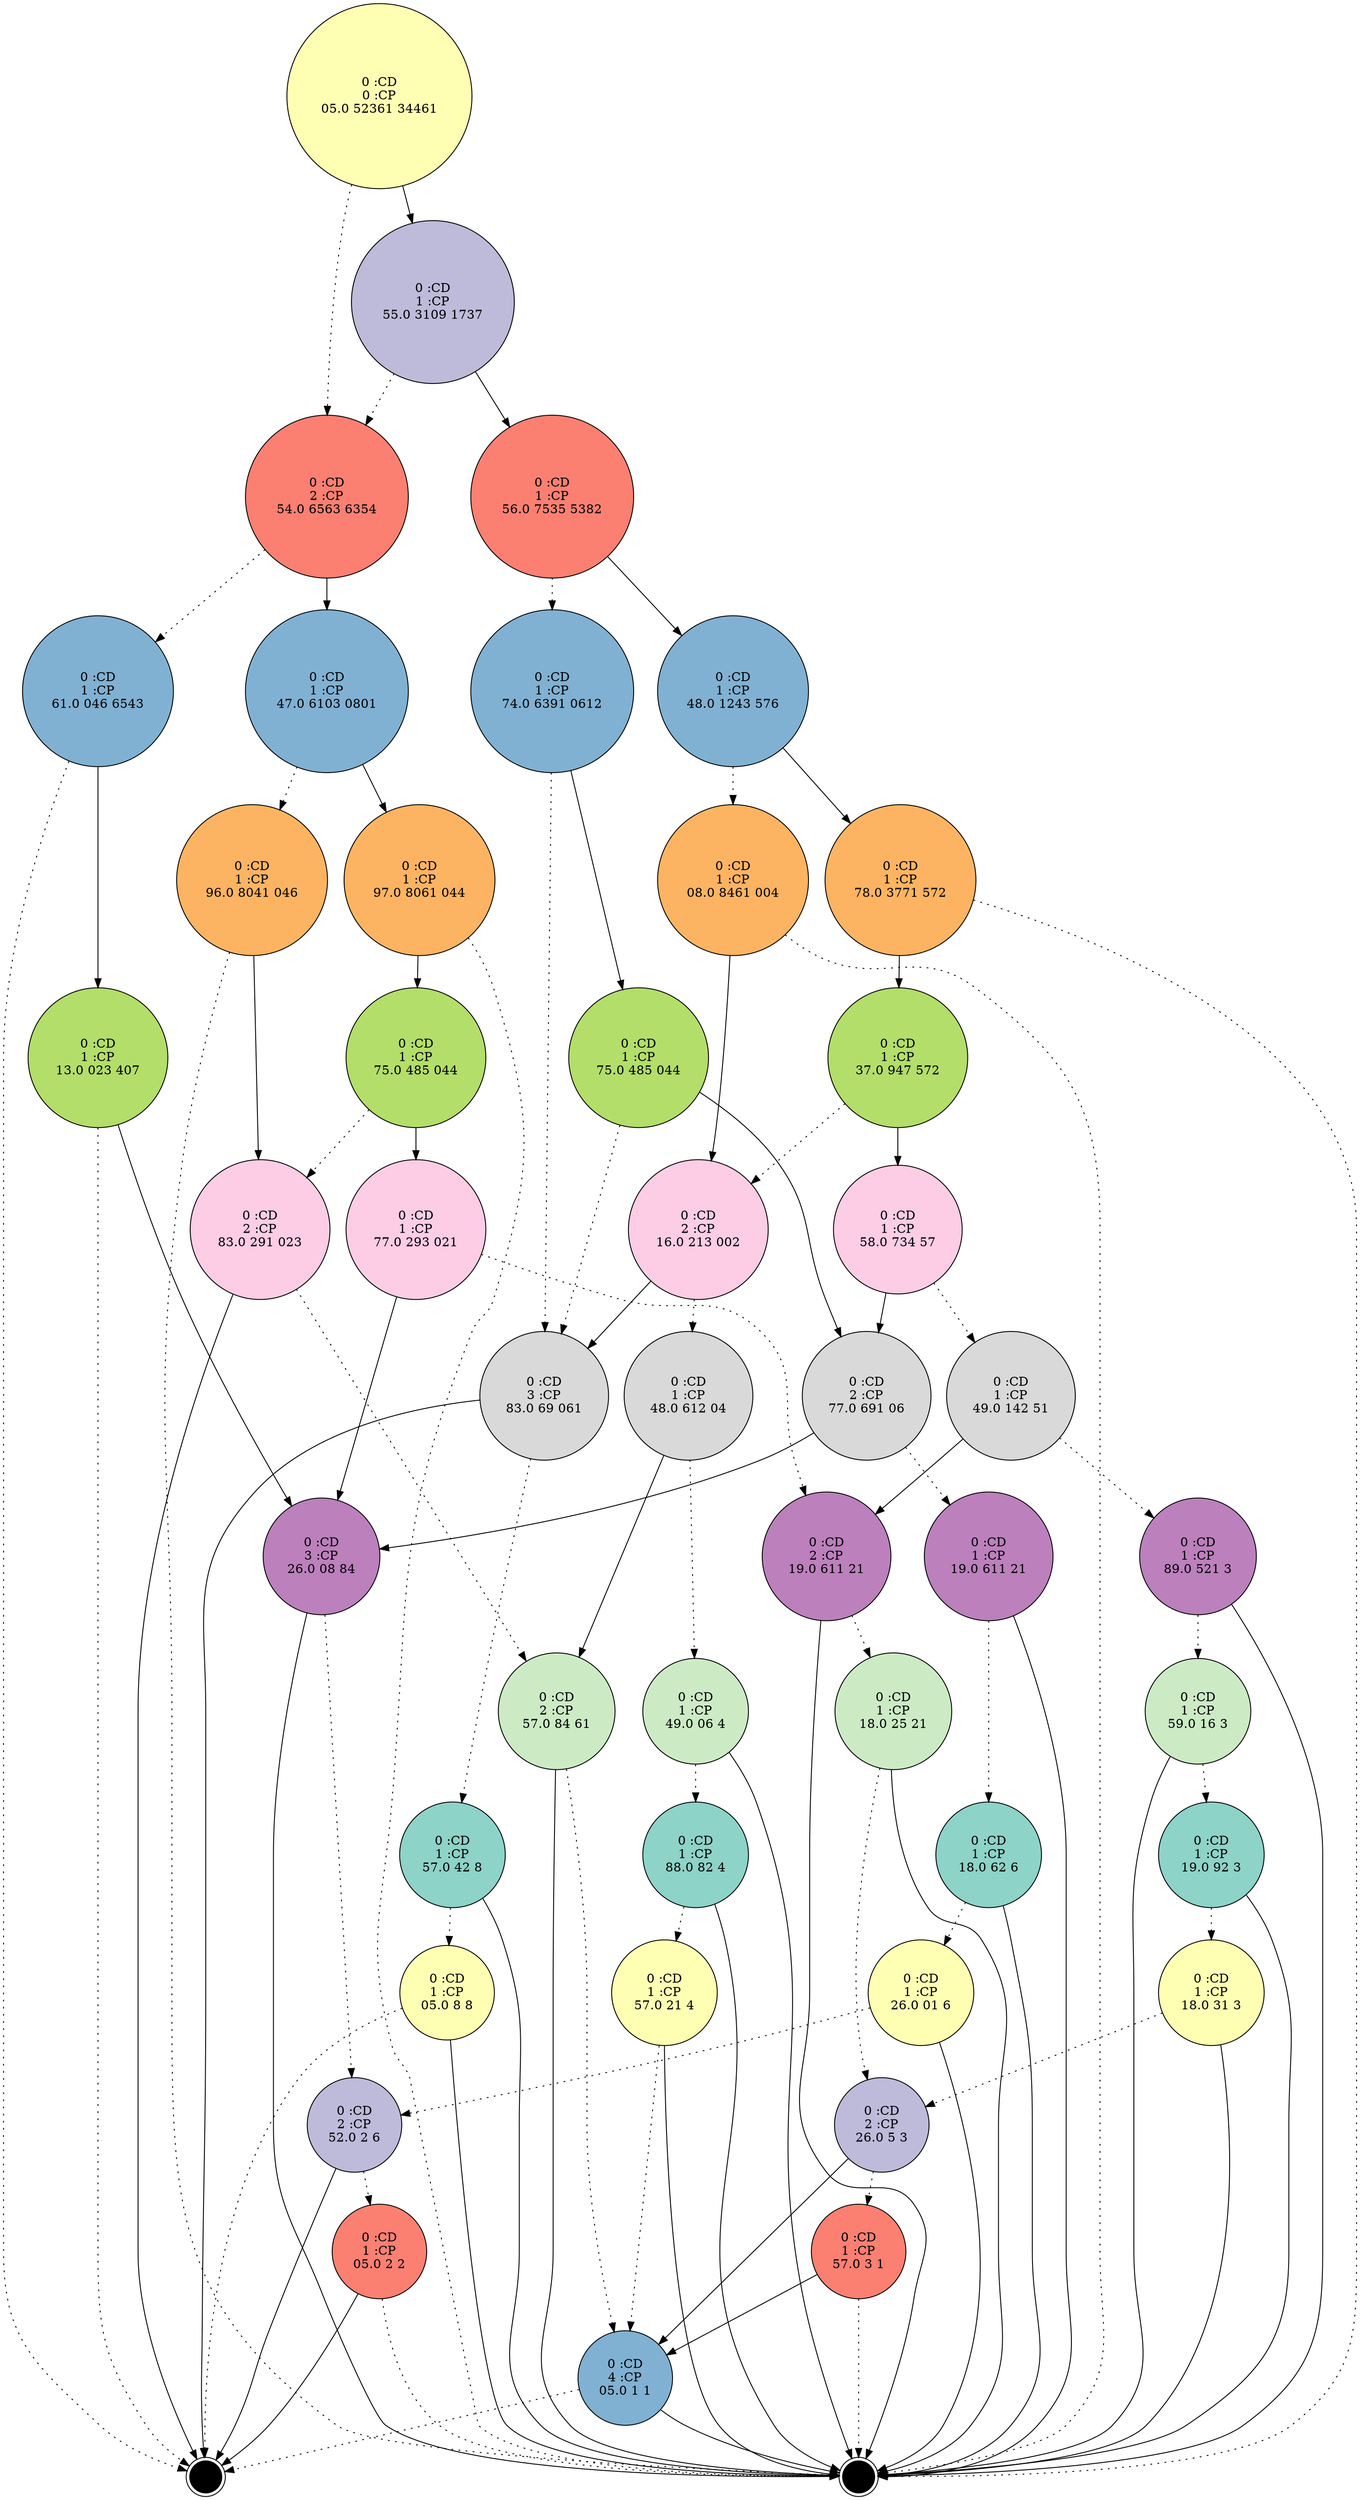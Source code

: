 digraph "" {
		node [colorscheme=set312,
		label="\N",
		shape=circle,
		style=filled
		];
{
graph [rank=same];
138	[fillcolor=2, label="0 :CD
0 :CP
05.0 52361 34461", rank=1];
}
{
graph [rank=same];
137	[fillcolor=3, label="0 :CD
1 :CP
55.0 3109 1737", rank=2];
}
{
graph [rank=same];
136	[fillcolor=4, label="0 :CD
2 :CP
54.0 6563 6354", rank=3];
127	[fillcolor=4, label="0 :CD
1 :CP
56.0 7535 5382", rank=3];
}
{
graph [rank=same];
124	[fillcolor=5, label="0 :CD
1 :CP
48.0 1243 576", rank=4];
135	[fillcolor=5, label="0 :CD
1 :CP
61.0 046 6543", rank=4];
133	[fillcolor=5, label="0 :CD
1 :CP
47.0 6103 0801", rank=4];
126	[fillcolor=5, label="0 :CD
1 :CP
74.0 6391 0612", rank=4];
}
{
graph [rank=same];
132	[fillcolor=6, label="0 :CD
1 :CP
96.0 8041 046", rank=5];
122	[fillcolor=6, label="0 :CD
1 :CP
78.0 3771 572", rank=5];
123	[fillcolor=6, label="0 :CD
1 :CP
08.0 8461 004", rank=5];
131	[fillcolor=6, label="0 :CD
1 :CP
97.0 8061 044", rank=5];
}
{
graph [rank=same];
121	[fillcolor=7, label="0 :CD
1 :CP
37.0 947 572", rank=6];
125	[fillcolor=7, label="0 :CD
1 :CP
75.0 485 044", rank=6];
130	[fillcolor=7, label="0 :CD
1 :CP
75.0 485 044", rank=6];
134	[fillcolor=7, label="0 :CD
1 :CP
13.0 023 407", rank=6];
}
{
graph [rank=same];
129	[fillcolor=8, label="0 :CD
2 :CP
83.0 291 023", rank=7];
111	[fillcolor=8, label="0 :CD
1 :CP
58.0 734 57", rank=7];
128	[fillcolor=8, label="0 :CD
1 :CP
77.0 293 021", rank=7];
120	[fillcolor=8, label="0 :CD
2 :CP
16.0 213 002", rank=7];
}
{
graph [rank=same];
100	[fillcolor=9, label="0 :CD
2 :CP
77.0 691 06", rank=8];
110	[fillcolor=9, label="0 :CD
1 :CP
49.0 142 51", rank=8];
119	[fillcolor=9, label="0 :CD
1 :CP
48.0 612 04", rank=8];
114	[fillcolor=9, label="0 :CD
3 :CP
83.0 69 061", rank=8];
}
{
graph [rank=same];
105	[fillcolor=10, label="0 :CD
2 :CP
19.0 611 21", rank=9];
109	[fillcolor=10, label="0 :CD
1 :CP
89.0 521 3", rank=9];
99	[fillcolor=10, label="0 :CD
1 :CP
19.0 611 21", rank=9];
96	[fillcolor=10, label="0 :CD
3 :CP
26.0 08 84", rank=9];
}
{
graph [rank=same];
108	[fillcolor=11, label="0 :CD
1 :CP
59.0 16 3", rank=10];
118	[fillcolor=11, label="0 :CD
1 :CP
49.0 06 4", rank=10];
115	[fillcolor=11, label="0 :CD
2 :CP
57.0 84 61", rank=10];
104	[fillcolor=11, label="0 :CD
1 :CP
18.0 25 21", rank=10];
}
{
graph [rank=same];
107	[fillcolor=1, label="0 :CD
1 :CP
19.0 92 3", rank=11];
113	[fillcolor=1, label="0 :CD
1 :CP
57.0 42 8", rank=11];
98	[fillcolor=1, label="0 :CD
1 :CP
18.0 62 6", rank=11];
117	[fillcolor=1, label="0 :CD
1 :CP
88.0 82 4", rank=11];
}
{
graph [rank=same];
116	[fillcolor=2, label="0 :CD
1 :CP
57.0 21 4", rank=12];
106	[fillcolor=2, label="0 :CD
1 :CP
18.0 31 3", rank=12];
112	[fillcolor=2, label="0 :CD
1 :CP
05.0 8 8", rank=12];
97	[fillcolor=2, label="0 :CD
1 :CP
26.0 01 6", rank=12];
}
{
graph [rank=same];
103	[fillcolor=3, label="0 :CD
2 :CP
26.0 5 3", rank=13];
95	[fillcolor=3, label="0 :CD
2 :CP
52.0 2 6", rank=13];
}
{
graph [rank=same];
94	[fillcolor=4, label="0 :CD
1 :CP
05.0 2 2", rank=14];
102	[fillcolor=4, label="0 :CD
1 :CP
57.0 3 1", rank=14];
}
{
graph [rank=same];
101	[fillcolor=5, label="0 :CD
4 :CP
05.0 1 1", rank=15];
}
0	 [fillcolor=White, label=F, rank=None, shape=doublecircle];
1	 [fillcolor=White, label=T, rank=None, shape=doublecircle];
114 -> 113 		[style=dotted];
114 -> 0
96 -> 95 		[style=dotted];
96 -> 1
126 -> 114 		[style=dotted];
126 -> 125
99 -> 98 		[style=dotted];
99 -> 1
95 -> 94 		[style=dotted];
95 -> 0
134 -> 0 		[style=dotted];
134 -> 96
120 -> 119 		[style=dotted];
120 -> 114
101 -> 0 		[style=dotted];
101 -> 1
131 -> 1 		[style=dotted];
131 -> 130
128 -> 105 		[style=dotted];
128 -> 96
123 -> 1 		[style=dotted];
123 -> 120
117 -> 116 		[style=dotted];
117 -> 1
98 -> 97 		[style=dotted];
98 -> 1
103 -> 102 		[style=dotted];
103 -> 101
102 -> 1 		[style=dotted];
102 -> 101
130 -> 129 		[style=dotted];
130 -> 128
119 -> 118 		[style=dotted];
119 -> 115
111 -> 110 		[style=dotted];
111 -> 100
113 -> 112 		[style=dotted];
113 -> 1
110 -> 109 		[style=dotted];
110 -> 105
104 -> 103 		[style=dotted];
104 -> 1
138 -> 136 		[style=dotted];
138 -> 137
115 -> 101 		[style=dotted];
115 -> 1
109 -> 108 		[style=dotted];
109 -> 1
125 -> 114 		[style=dotted];
125 -> 100
133 -> 132 		[style=dotted];
133 -> 131
127 -> 126 		[style=dotted];
127 -> 124
118 -> 117 		[style=dotted];
118 -> 1
135 -> 0 		[style=dotted];
135 -> 134
97 -> 95 		[style=dotted];
97 -> 1
122 -> 1 		[style=dotted];
122 -> 121
121 -> 120 		[style=dotted];
121 -> 111
112 -> 0 		[style=dotted];
112 -> 1
94 -> 1 		[style=dotted];
94 -> 0
137 -> 136 		[style=dotted];
137 -> 127
129 -> 115 		[style=dotted];
129 -> 0
106 -> 103 		[style=dotted];
106 -> 1
136 -> 135 		[style=dotted];
136 -> 133
108 -> 107 		[style=dotted];
108 -> 1
105 -> 104 		[style=dotted];
105 -> 1
132 -> 1 		[style=dotted];
132 -> 129
124 -> 123 		[style=dotted];
124 -> 122
116 -> 101 		[style=dotted];
116 -> 1
107 -> 106 		[style=dotted];
107 -> 1
100 -> 99 		[style=dotted];
100 -> 96
}